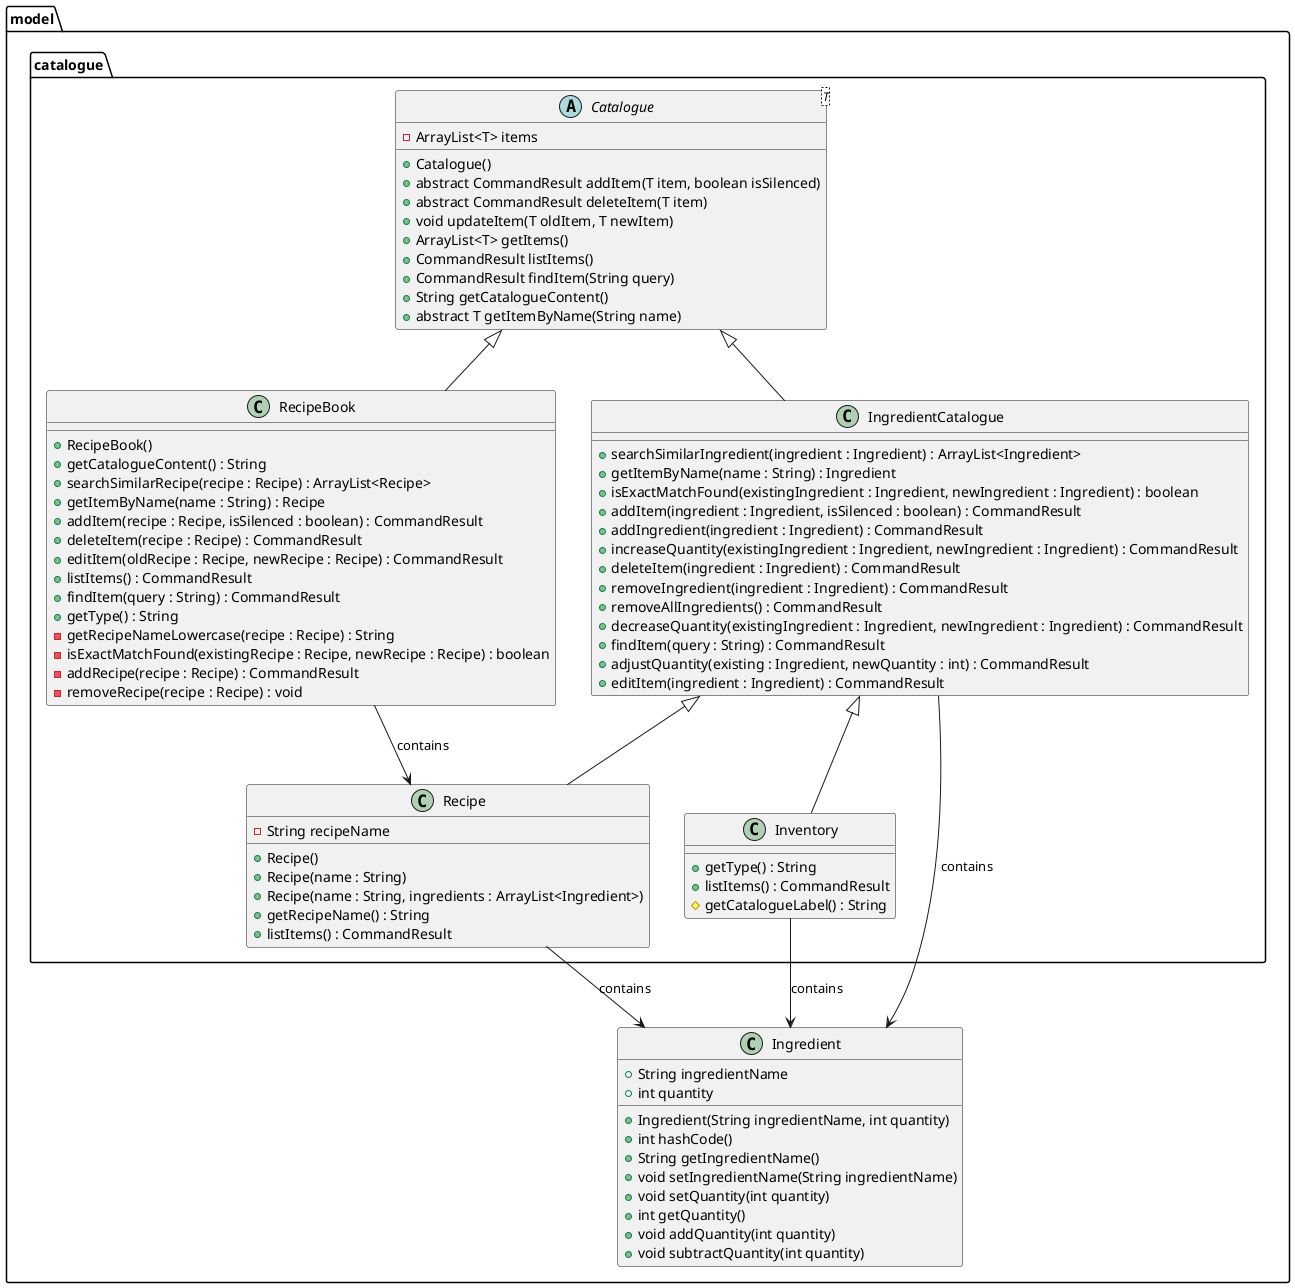 @startuml

package "model" {

    class Ingredient {
        +String ingredientName
        +int quantity
        +Ingredient(String ingredientName, int quantity)
        +int hashCode()
        +String getIngredientName()
        +void setIngredientName(String ingredientName)
        +void setQuantity(int quantity)
        +int getQuantity()
        +void addQuantity(int quantity)
        +void subtractQuantity(int quantity)
    }

    package "catalogue" {

        abstract class Catalogue<T> {
            -ArrayList<T> items
            +Catalogue()
            +abstract CommandResult addItem(T item, boolean isSilenced)
            +abstract CommandResult deleteItem(T item)
            +void updateItem(T oldItem, T newItem)
            +ArrayList<T> getItems()
            +CommandResult listItems()
            +CommandResult findItem(String query)
            +String getCatalogueContent()
            +abstract T getItemByName(String name)
        }

        class IngredientCatalogue extends Catalogue<Ingredient> {
            +searchSimilarIngredient(ingredient : Ingredient) : ArrayList<Ingredient>
            +getItemByName(name : String) : Ingredient
            +isExactMatchFound(existingIngredient : Ingredient, newIngredient : Ingredient) : boolean
            +addItem(ingredient : Ingredient, isSilenced : boolean) : CommandResult
            +addIngredient(ingredient : Ingredient) : CommandResult
            +increaseQuantity(existingIngredient : Ingredient, newIngredient : Ingredient) : CommandResult
            +deleteItem(ingredient : Ingredient) : CommandResult
            +removeIngredient(ingredient : Ingredient) : CommandResult
            +removeAllIngredients() : CommandResult
            +decreaseQuantity(existingIngredient : Ingredient, newIngredient : Ingredient) : CommandResult
            +findItem(query : String) : CommandResult
            +adjustQuantity(existing : Ingredient, newQuantity : int) : CommandResult
            +editItem(ingredient : Ingredient) : CommandResult
        }

        class Recipe extends IngredientCatalogue {
            -String recipeName
            +Recipe()
            +Recipe(name : String)
            +Recipe(name : String, ingredients : ArrayList<Ingredient>)
            +getRecipeName() : String
            +listItems() : CommandResult
        }

        class RecipeBook extends Catalogue<Recipe> {
            +RecipeBook()
            +getCatalogueContent() : String
            +searchSimilarRecipe(recipe : Recipe) : ArrayList<Recipe>
            +getItemByName(name : String) : Recipe
            +addItem(recipe : Recipe, isSilenced : boolean) : CommandResult
            +deleteItem(recipe : Recipe) : CommandResult
            +editItem(oldRecipe : Recipe, newRecipe : Recipe) : CommandResult
            +listItems() : CommandResult
            +findItem(query : String) : CommandResult
            +getType() : String
            -getRecipeNameLowercase(recipe : Recipe) : String
            -isExactMatchFound(existingRecipe : Recipe, newRecipe : Recipe) : boolean
            -addRecipe(recipe : Recipe) : CommandResult
            -removeRecipe(recipe : Recipe) : void
        }

        class Inventory extends IngredientCatalogue {
            +getType() : String
            +listItems() : CommandResult
            #getCatalogueLabel() : String
        }
    }
}

' Relationships
IngredientCatalogue --> Ingredient : contains
Inventory --> Ingredient : contains
Recipe --> Ingredient : contains
RecipeBook --> Recipe : contains

@enduml
